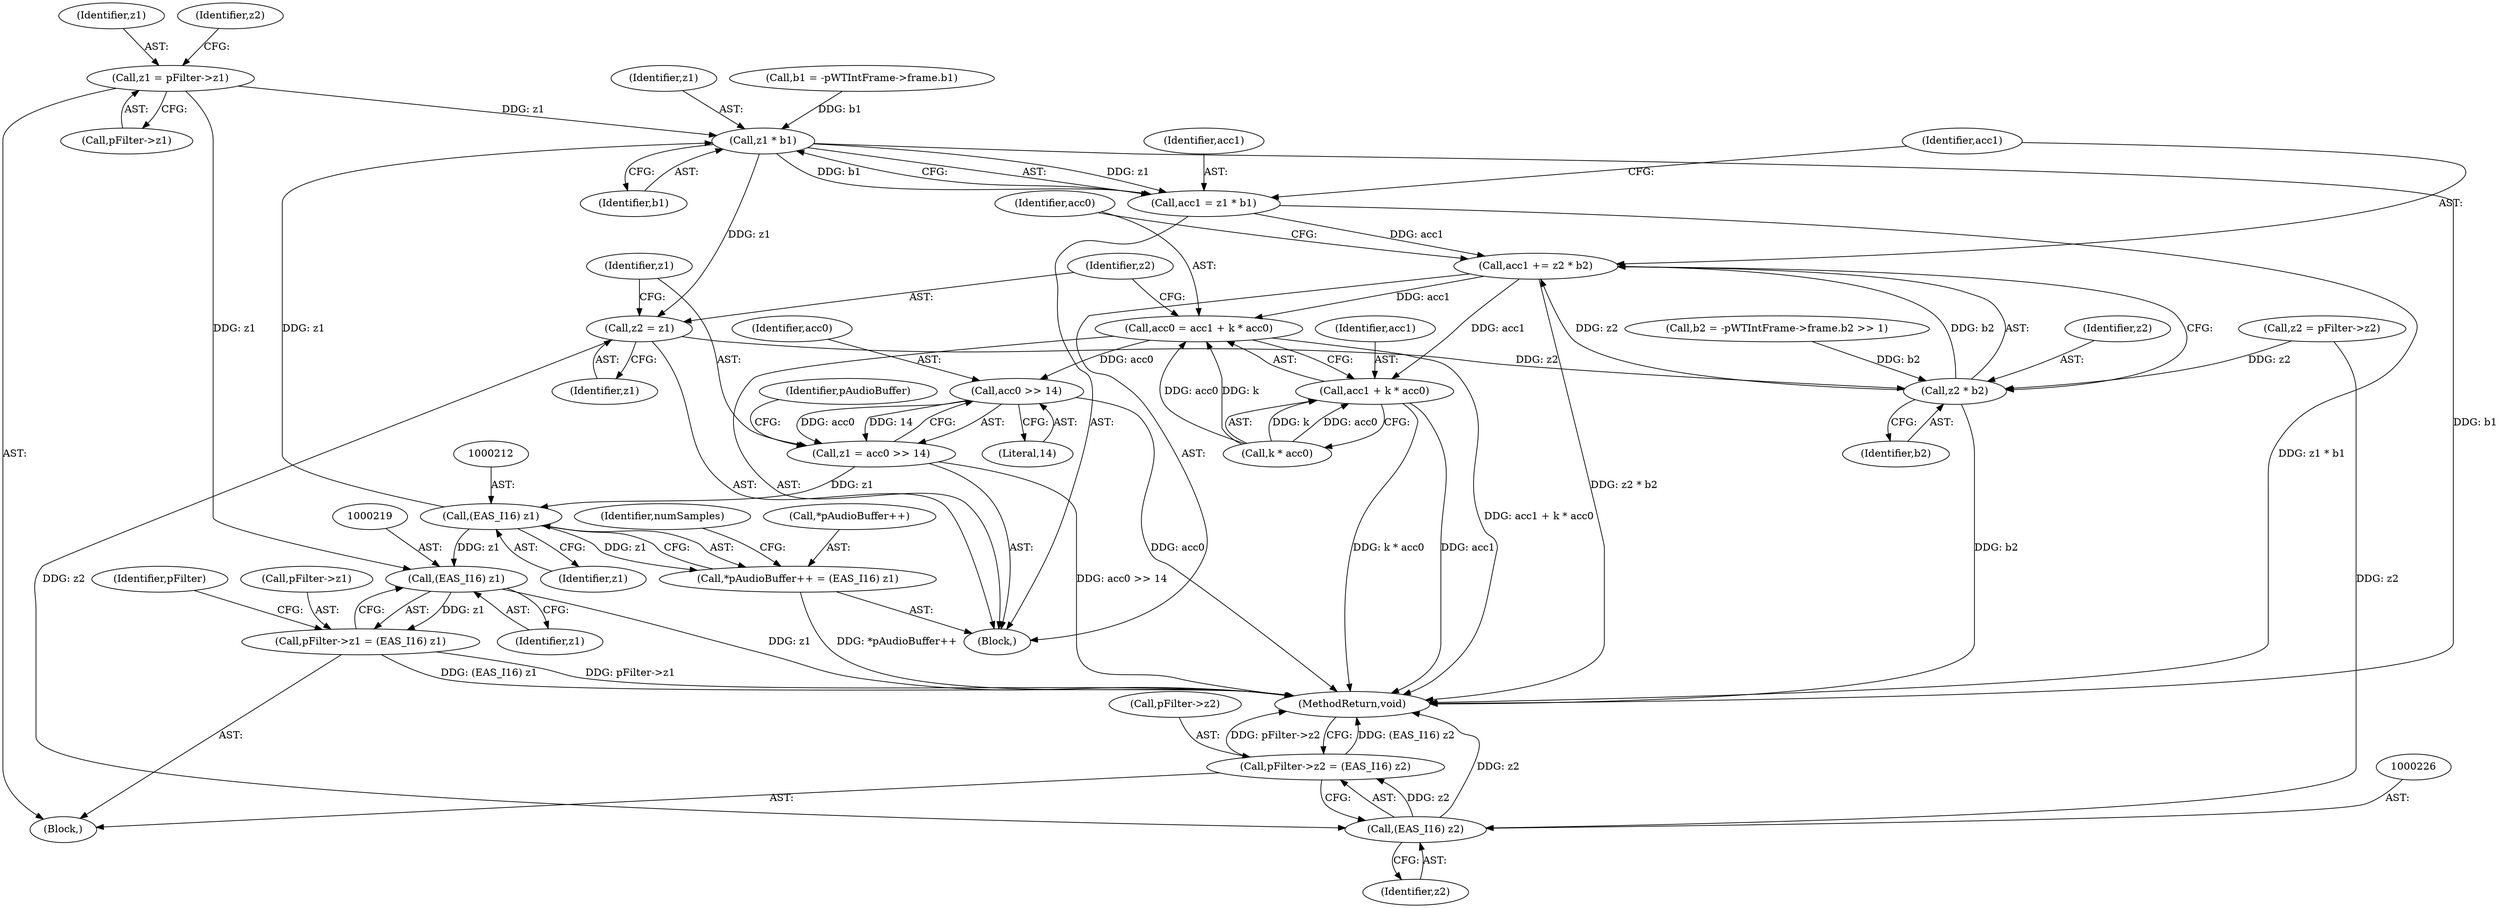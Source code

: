 digraph "0_Android_3ac044334c3ff6a61cb4238ff3ddaf17c7efcf49_3@pointer" {
"1000137" [label="(Call,z1 = pFilter->z1)"];
"1000184" [label="(Call,z1 * b1)"];
"1000182" [label="(Call,acc1 = z1 * b1)"];
"1000187" [label="(Call,acc1 += z2 * b2)"];
"1000192" [label="(Call,acc0 = acc1 + k * acc0)"];
"1000204" [label="(Call,acc0 >> 14)"];
"1000202" [label="(Call,z1 = acc0 >> 14)"];
"1000211" [label="(Call,(EAS_I16) z1)"];
"1000207" [label="(Call,*pAudioBuffer++ = (EAS_I16) z1)"];
"1000218" [label="(Call,(EAS_I16) z1)"];
"1000214" [label="(Call,pFilter->z1 = (EAS_I16) z1)"];
"1000194" [label="(Call,acc1 + k * acc0)"];
"1000199" [label="(Call,z2 = z1)"];
"1000189" [label="(Call,z2 * b2)"];
"1000225" [label="(Call,(EAS_I16) z2)"];
"1000221" [label="(Call,pFilter->z2 = (EAS_I16) z2)"];
"1000195" [label="(Identifier,acc1)"];
"1000228" [label="(MethodReturn,void)"];
"1000142" [label="(Call,z2 = pFilter->z2)"];
"1000138" [label="(Identifier,z1)"];
"1000183" [label="(Identifier,acc1)"];
"1000200" [label="(Identifier,z2)"];
"1000227" [label="(Identifier,z2)"];
"1000155" [label="(Call,b2 = -pWTIntFrame->frame.b2 >> 1)"];
"1000186" [label="(Identifier,b1)"];
"1000203" [label="(Identifier,z1)"];
"1000176" [label="(Identifier,numSamples)"];
"1000177" [label="(Block,)"];
"1000223" [label="(Identifier,pFilter)"];
"1000206" [label="(Literal,14)"];
"1000192" [label="(Call,acc0 = acc1 + k * acc0)"];
"1000147" [label="(Call,b1 = -pWTIntFrame->frame.b1)"];
"1000190" [label="(Identifier,z2)"];
"1000185" [label="(Identifier,z1)"];
"1000222" [label="(Call,pFilter->z2)"];
"1000202" [label="(Call,z1 = acc0 >> 14)"];
"1000221" [label="(Call,pFilter->z2 = (EAS_I16) z2)"];
"1000211" [label="(Call,(EAS_I16) z1)"];
"1000184" [label="(Call,z1 * b1)"];
"1000220" [label="(Identifier,z1)"];
"1000193" [label="(Identifier,acc0)"];
"1000187" [label="(Call,acc1 += z2 * b2)"];
"1000189" [label="(Call,z2 * b2)"];
"1000207" [label="(Call,*pAudioBuffer++ = (EAS_I16) z1)"];
"1000196" [label="(Call,k * acc0)"];
"1000199" [label="(Call,z2 = z1)"];
"1000225" [label="(Call,(EAS_I16) z2)"];
"1000201" [label="(Identifier,z1)"];
"1000139" [label="(Call,pFilter->z1)"];
"1000214" [label="(Call,pFilter->z1 = (EAS_I16) z1)"];
"1000137" [label="(Call,z1 = pFilter->z1)"];
"1000204" [label="(Call,acc0 >> 14)"];
"1000191" [label="(Identifier,b2)"];
"1000188" [label="(Identifier,acc1)"];
"1000143" [label="(Identifier,z2)"];
"1000208" [label="(Call,*pAudioBuffer++)"];
"1000218" [label="(Call,(EAS_I16) z1)"];
"1000182" [label="(Call,acc1 = z1 * b1)"];
"1000194" [label="(Call,acc1 + k * acc0)"];
"1000109" [label="(Block,)"];
"1000205" [label="(Identifier,acc0)"];
"1000213" [label="(Identifier,z1)"];
"1000210" [label="(Identifier,pAudioBuffer)"];
"1000215" [label="(Call,pFilter->z1)"];
"1000137" -> "1000109"  [label="AST: "];
"1000137" -> "1000139"  [label="CFG: "];
"1000138" -> "1000137"  [label="AST: "];
"1000139" -> "1000137"  [label="AST: "];
"1000143" -> "1000137"  [label="CFG: "];
"1000137" -> "1000184"  [label="DDG: z1"];
"1000137" -> "1000218"  [label="DDG: z1"];
"1000184" -> "1000182"  [label="AST: "];
"1000184" -> "1000186"  [label="CFG: "];
"1000185" -> "1000184"  [label="AST: "];
"1000186" -> "1000184"  [label="AST: "];
"1000182" -> "1000184"  [label="CFG: "];
"1000184" -> "1000228"  [label="DDG: b1"];
"1000184" -> "1000182"  [label="DDG: z1"];
"1000184" -> "1000182"  [label="DDG: b1"];
"1000211" -> "1000184"  [label="DDG: z1"];
"1000147" -> "1000184"  [label="DDG: b1"];
"1000184" -> "1000199"  [label="DDG: z1"];
"1000182" -> "1000177"  [label="AST: "];
"1000183" -> "1000182"  [label="AST: "];
"1000188" -> "1000182"  [label="CFG: "];
"1000182" -> "1000228"  [label="DDG: z1 * b1"];
"1000182" -> "1000187"  [label="DDG: acc1"];
"1000187" -> "1000177"  [label="AST: "];
"1000187" -> "1000189"  [label="CFG: "];
"1000188" -> "1000187"  [label="AST: "];
"1000189" -> "1000187"  [label="AST: "];
"1000193" -> "1000187"  [label="CFG: "];
"1000187" -> "1000228"  [label="DDG: z2 * b2"];
"1000189" -> "1000187"  [label="DDG: z2"];
"1000189" -> "1000187"  [label="DDG: b2"];
"1000187" -> "1000192"  [label="DDG: acc1"];
"1000187" -> "1000194"  [label="DDG: acc1"];
"1000192" -> "1000177"  [label="AST: "];
"1000192" -> "1000194"  [label="CFG: "];
"1000193" -> "1000192"  [label="AST: "];
"1000194" -> "1000192"  [label="AST: "];
"1000200" -> "1000192"  [label="CFG: "];
"1000192" -> "1000228"  [label="DDG: acc1 + k * acc0"];
"1000196" -> "1000192"  [label="DDG: k"];
"1000196" -> "1000192"  [label="DDG: acc0"];
"1000192" -> "1000204"  [label="DDG: acc0"];
"1000204" -> "1000202"  [label="AST: "];
"1000204" -> "1000206"  [label="CFG: "];
"1000205" -> "1000204"  [label="AST: "];
"1000206" -> "1000204"  [label="AST: "];
"1000202" -> "1000204"  [label="CFG: "];
"1000204" -> "1000228"  [label="DDG: acc0"];
"1000204" -> "1000202"  [label="DDG: acc0"];
"1000204" -> "1000202"  [label="DDG: 14"];
"1000202" -> "1000177"  [label="AST: "];
"1000203" -> "1000202"  [label="AST: "];
"1000210" -> "1000202"  [label="CFG: "];
"1000202" -> "1000228"  [label="DDG: acc0 >> 14"];
"1000202" -> "1000211"  [label="DDG: z1"];
"1000211" -> "1000207"  [label="AST: "];
"1000211" -> "1000213"  [label="CFG: "];
"1000212" -> "1000211"  [label="AST: "];
"1000213" -> "1000211"  [label="AST: "];
"1000207" -> "1000211"  [label="CFG: "];
"1000211" -> "1000207"  [label="DDG: z1"];
"1000211" -> "1000218"  [label="DDG: z1"];
"1000207" -> "1000177"  [label="AST: "];
"1000208" -> "1000207"  [label="AST: "];
"1000176" -> "1000207"  [label="CFG: "];
"1000207" -> "1000228"  [label="DDG: *pAudioBuffer++"];
"1000218" -> "1000214"  [label="AST: "];
"1000218" -> "1000220"  [label="CFG: "];
"1000219" -> "1000218"  [label="AST: "];
"1000220" -> "1000218"  [label="AST: "];
"1000214" -> "1000218"  [label="CFG: "];
"1000218" -> "1000228"  [label="DDG: z1"];
"1000218" -> "1000214"  [label="DDG: z1"];
"1000214" -> "1000109"  [label="AST: "];
"1000215" -> "1000214"  [label="AST: "];
"1000223" -> "1000214"  [label="CFG: "];
"1000214" -> "1000228"  [label="DDG: (EAS_I16) z1"];
"1000214" -> "1000228"  [label="DDG: pFilter->z1"];
"1000194" -> "1000196"  [label="CFG: "];
"1000195" -> "1000194"  [label="AST: "];
"1000196" -> "1000194"  [label="AST: "];
"1000194" -> "1000228"  [label="DDG: k * acc0"];
"1000194" -> "1000228"  [label="DDG: acc1"];
"1000196" -> "1000194"  [label="DDG: k"];
"1000196" -> "1000194"  [label="DDG: acc0"];
"1000199" -> "1000177"  [label="AST: "];
"1000199" -> "1000201"  [label="CFG: "];
"1000200" -> "1000199"  [label="AST: "];
"1000201" -> "1000199"  [label="AST: "];
"1000203" -> "1000199"  [label="CFG: "];
"1000199" -> "1000189"  [label="DDG: z2"];
"1000199" -> "1000225"  [label="DDG: z2"];
"1000189" -> "1000191"  [label="CFG: "];
"1000190" -> "1000189"  [label="AST: "];
"1000191" -> "1000189"  [label="AST: "];
"1000189" -> "1000228"  [label="DDG: b2"];
"1000142" -> "1000189"  [label="DDG: z2"];
"1000155" -> "1000189"  [label="DDG: b2"];
"1000225" -> "1000221"  [label="AST: "];
"1000225" -> "1000227"  [label="CFG: "];
"1000226" -> "1000225"  [label="AST: "];
"1000227" -> "1000225"  [label="AST: "];
"1000221" -> "1000225"  [label="CFG: "];
"1000225" -> "1000228"  [label="DDG: z2"];
"1000225" -> "1000221"  [label="DDG: z2"];
"1000142" -> "1000225"  [label="DDG: z2"];
"1000221" -> "1000109"  [label="AST: "];
"1000222" -> "1000221"  [label="AST: "];
"1000228" -> "1000221"  [label="CFG: "];
"1000221" -> "1000228"  [label="DDG: (EAS_I16) z2"];
"1000221" -> "1000228"  [label="DDG: pFilter->z2"];
}
